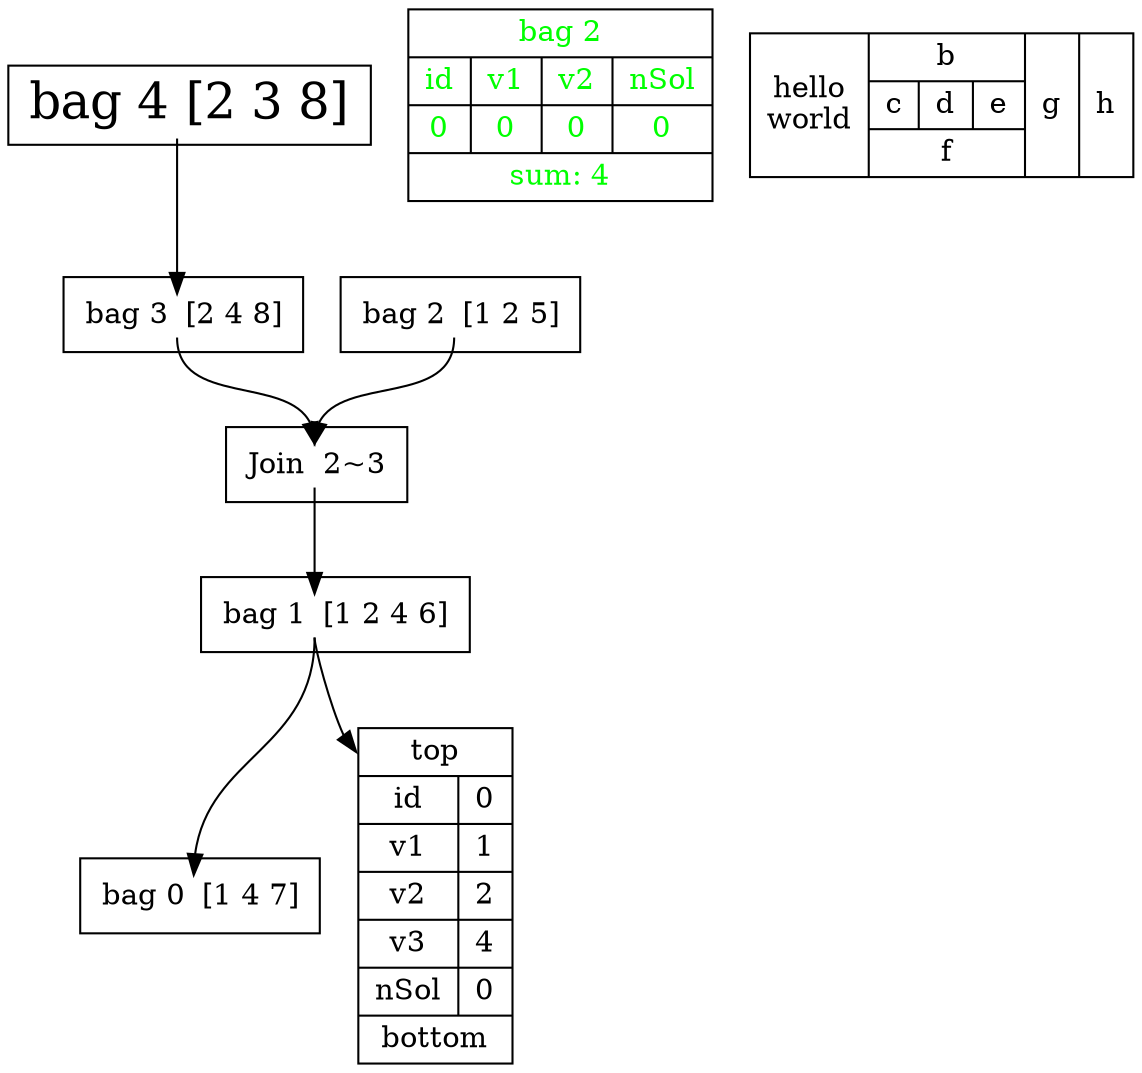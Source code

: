digraph structs {
	node [shape=rect]
	bag4 [label=<<TABLE BORDER="0" CELLBORDER="0" CELLSPACING="0">
              <TR><TD BGCOLOR="white">bag 4</TD><TD PORT="anchor"></TD><TD>[2 3 8]</TD></TR></TABLE>> fontsize=24]
	bag3 [label=<<TABLE BORDER="0" CELLBORDER="0" CELLSPACING="0">
              <TR><TD BGCOLOR="white">bag 3</TD><TD PORT="anchor"></TD><TD>[2 4 8]</TD></TR></TABLE>>]
	join1 [label=<<TABLE BORDER="0" CELLBORDER="0" CELLSPACING="0">
              <TR><TD BGCOLOR="white">Join</TD><TD PORT="anchor"></TD><TD>2~3</TD></TR></TABLE>>]
	bag2 [label=<<TABLE BORDER="0" CELLBORDER="0" CELLSPACING="0">
              <TR><TD BGCOLOR="white">bag 2</TD><TD PORT="anchor"></TD><TD>[1 2 5]</TD></TR></TABLE>>]
	bag1 [label=<<TABLE BORDER="0" CELLBORDER="0" CELLSPACING="0">
              <TR><TD BGCOLOR="white">bag 1</TD><TD PORT="anchor"></TD><TD>[1 2 4 6]</TD></TR></TABLE>>]
	bag0 [label=<<TABLE BORDER="0" CELLBORDER="0" CELLSPACING="0">
              <TR><TD BGCOLOR="white">bag 0</TD><TD PORT="anchor"></TD><TD>[1 4 7]</TD></TR></TABLE>>]
	node [shape=record]
	etest [label="{<anchor> top|{{id|v1|v2|v3|nSol}|{0|1|2|4|0}}|bottom}"]
	sol4 [label="{<f0> bag 2|{{id|0}|{v1|0}|{ v2|0}|{ nSol|0}}|sum: 4}" fontcolor=green]
	hi [label="hello\nworld |{ b |{c|<here> d|e}| f}| g | h"]
	bag4:anchor -> bag3:anchor
	bag2:anchor -> join1:anchor
	bag3:anchor -> join1:anchor
	join1:anchor -> bag1:anchor
	bag1:anchor -> bag0:anchor
	bag1:anchor -> etest:anchor
}